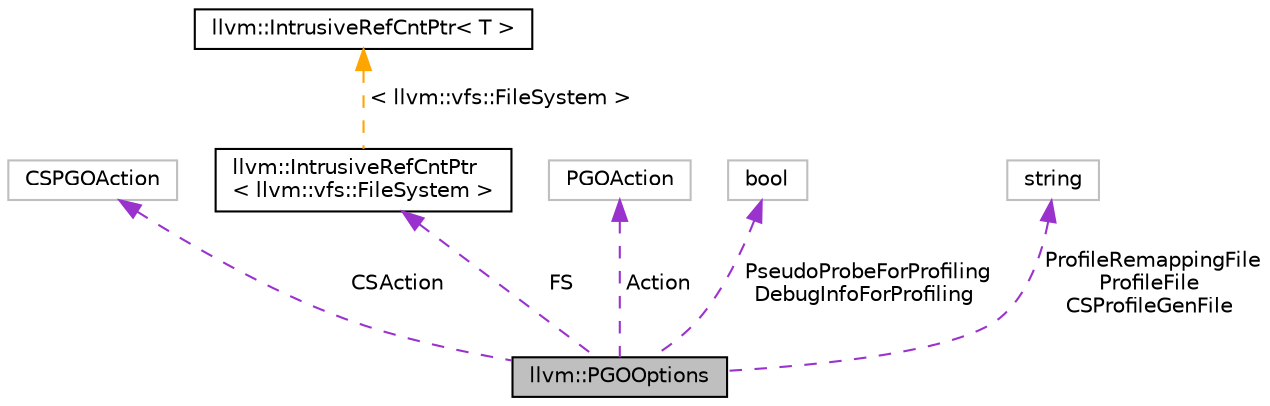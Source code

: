 digraph "llvm::PGOOptions"
{
 // LATEX_PDF_SIZE
  bgcolor="transparent";
  edge [fontname="Helvetica",fontsize="10",labelfontname="Helvetica",labelfontsize="10"];
  node [fontname="Helvetica",fontsize="10",shape=record];
  Node1 [label="llvm::PGOOptions",height=0.2,width=0.4,color="black", fillcolor="grey75", style="filled", fontcolor="black",tooltip="A struct capturing PGO tunables."];
  Node2 -> Node1 [dir="back",color="darkorchid3",fontsize="10",style="dashed",label=" CSAction" ,fontname="Helvetica"];
  Node2 [label="CSPGOAction",height=0.2,width=0.4,color="grey75",tooltip=" "];
  Node3 -> Node1 [dir="back",color="darkorchid3",fontsize="10",style="dashed",label=" FS" ,fontname="Helvetica"];
  Node3 [label="llvm::IntrusiveRefCntPtr\l\< llvm::vfs::FileSystem \>",height=0.2,width=0.4,color="black",URL="$classllvm_1_1IntrusiveRefCntPtr.html",tooltip=" "];
  Node4 -> Node3 [dir="back",color="orange",fontsize="10",style="dashed",label=" \< llvm::vfs::FileSystem \>" ,fontname="Helvetica"];
  Node4 [label="llvm::IntrusiveRefCntPtr\< T \>",height=0.2,width=0.4,color="black",URL="$classllvm_1_1IntrusiveRefCntPtr.html",tooltip="A smart pointer to a reference-counted object that inherits from RefCountedBase or ThreadSafeRefCount..."];
  Node5 -> Node1 [dir="back",color="darkorchid3",fontsize="10",style="dashed",label=" Action" ,fontname="Helvetica"];
  Node5 [label="PGOAction",height=0.2,width=0.4,color="grey75",tooltip=" "];
  Node6 -> Node1 [dir="back",color="darkorchid3",fontsize="10",style="dashed",label=" PseudoProbeForProfiling\nDebugInfoForProfiling" ,fontname="Helvetica"];
  Node6 [label="bool",height=0.2,width=0.4,color="grey75",tooltip=" "];
  Node7 -> Node1 [dir="back",color="darkorchid3",fontsize="10",style="dashed",label=" ProfileRemappingFile\nProfileFile\nCSProfileGenFile" ,fontname="Helvetica"];
  Node7 [label="string",height=0.2,width=0.4,color="grey75",tooltip=" "];
}
